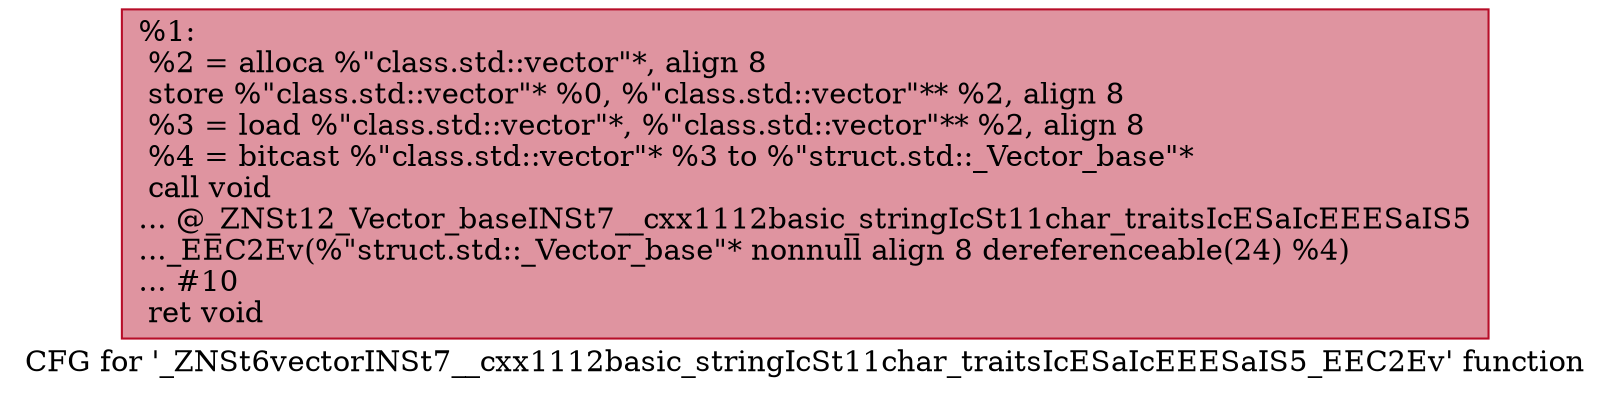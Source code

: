 digraph "CFG for '_ZNSt6vectorINSt7__cxx1112basic_stringIcSt11char_traitsIcESaIcEEESaIS5_EEC2Ev' function" {
	label="CFG for '_ZNSt6vectorINSt7__cxx1112basic_stringIcSt11char_traitsIcESaIcEEESaIS5_EEC2Ev' function";

	Node0x55dfade004b0 [shape=record,color="#b70d28ff", style=filled, fillcolor="#b70d2870",label="{%1:\l  %2 = alloca %\"class.std::vector\"*, align 8\l  store %\"class.std::vector\"* %0, %\"class.std::vector\"** %2, align 8\l  %3 = load %\"class.std::vector\"*, %\"class.std::vector\"** %2, align 8\l  %4 = bitcast %\"class.std::vector\"* %3 to %\"struct.std::_Vector_base\"*\l  call void\l... @_ZNSt12_Vector_baseINSt7__cxx1112basic_stringIcSt11char_traitsIcESaIcEEESaIS5\l..._EEC2Ev(%\"struct.std::_Vector_base\"* nonnull align 8 dereferenceable(24) %4)\l... #10\l  ret void\l}"];
}
